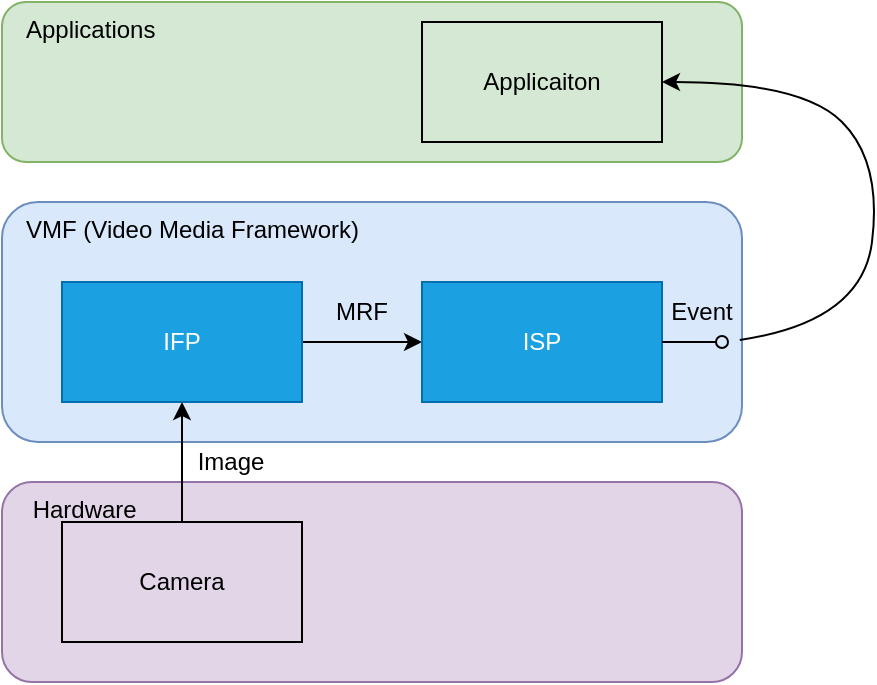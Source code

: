 <mxfile version="27.0.6">
  <diagram name="페이지-1" id="exu3FIwZ5ZwCyvEHKR3a">
    <mxGraphModel dx="1426" dy="785" grid="1" gridSize="10" guides="1" tooltips="1" connect="1" arrows="1" fold="1" page="1" pageScale="1" pageWidth="827" pageHeight="1169" math="0" shadow="0">
      <root>
        <mxCell id="0" />
        <mxCell id="1" parent="0" />
        <mxCell id="ttPjX5tKYpv54YNGO5y5-15" value="&amp;nbsp; &amp;nbsp; Hardware" style="rounded=1;whiteSpace=wrap;html=1;verticalAlign=top;align=left;fillColor=#e1d5e7;strokeColor=#9673a6;" vertex="1" parent="1">
          <mxGeometry x="70" y="460" width="370" height="100" as="geometry" />
        </mxCell>
        <mxCell id="ttPjX5tKYpv54YNGO5y5-13" value="&amp;nbsp; &amp;nbsp;Applications" style="rounded=1;whiteSpace=wrap;html=1;verticalAlign=top;align=left;fillColor=#d5e8d4;strokeColor=#82b366;" vertex="1" parent="1">
          <mxGeometry x="70" y="220" width="370" height="80" as="geometry" />
        </mxCell>
        <mxCell id="ttPjX5tKYpv54YNGO5y5-2" value="&amp;nbsp; &amp;nbsp;VMF (Video Media Framework)" style="rounded=1;whiteSpace=wrap;html=1;verticalAlign=top;align=left;fillColor=#dae8fc;strokeColor=#6c8ebf;" vertex="1" parent="1">
          <mxGeometry x="70" y="320" width="370" height="120" as="geometry" />
        </mxCell>
        <mxCell id="ttPjX5tKYpv54YNGO5y5-5" style="edgeStyle=orthogonalEdgeStyle;rounded=0;orthogonalLoop=1;jettySize=auto;html=1;exitX=1;exitY=0.5;exitDx=0;exitDy=0;entryX=0;entryY=0.5;entryDx=0;entryDy=0;" edge="1" parent="1" source="ttPjX5tKYpv54YNGO5y5-1" target="ttPjX5tKYpv54YNGO5y5-3">
          <mxGeometry relative="1" as="geometry" />
        </mxCell>
        <mxCell id="ttPjX5tKYpv54YNGO5y5-1" value="IFP" style="rounded=0;whiteSpace=wrap;html=1;fillColor=#1ba1e2;fontColor=#ffffff;strokeColor=#006EAF;" vertex="1" parent="1">
          <mxGeometry x="100" y="360" width="120" height="60" as="geometry" />
        </mxCell>
        <mxCell id="ttPjX5tKYpv54YNGO5y5-3" value="ISP" style="rounded=0;whiteSpace=wrap;html=1;fillColor=#1ba1e2;fontColor=#ffffff;strokeColor=#006EAF;" vertex="1" parent="1">
          <mxGeometry x="280" y="360" width="120" height="60" as="geometry" />
        </mxCell>
        <mxCell id="ttPjX5tKYpv54YNGO5y5-7" style="edgeStyle=orthogonalEdgeStyle;rounded=0;orthogonalLoop=1;jettySize=auto;html=1;exitX=0.5;exitY=0;exitDx=0;exitDy=0;entryX=0.5;entryY=1;entryDx=0;entryDy=0;" edge="1" parent="1" source="ttPjX5tKYpv54YNGO5y5-6" target="ttPjX5tKYpv54YNGO5y5-1">
          <mxGeometry relative="1" as="geometry" />
        </mxCell>
        <mxCell id="ttPjX5tKYpv54YNGO5y5-6" value="Camera" style="rounded=0;whiteSpace=wrap;html=1;fillColor=none;" vertex="1" parent="1">
          <mxGeometry x="100" y="480" width="120" height="60" as="geometry" />
        </mxCell>
        <mxCell id="ttPjX5tKYpv54YNGO5y5-10" value="" style="endArrow=none;html=1;rounded=0;startArrow=oval;startFill=0;entryX=1;entryY=0.5;entryDx=0;entryDy=0;" edge="1" parent="1" target="ttPjX5tKYpv54YNGO5y5-3">
          <mxGeometry width="50" height="50" relative="1" as="geometry">
            <mxPoint x="430" y="390" as="sourcePoint" />
            <mxPoint x="470" y="389.5" as="targetPoint" />
          </mxGeometry>
        </mxCell>
        <mxCell id="ttPjX5tKYpv54YNGO5y5-11" value="MRF" style="text;html=1;align=center;verticalAlign=middle;whiteSpace=wrap;rounded=0;" vertex="1" parent="1">
          <mxGeometry x="220" y="360" width="60" height="30" as="geometry" />
        </mxCell>
        <mxCell id="ttPjX5tKYpv54YNGO5y5-12" value="Applicaiton" style="rounded=0;whiteSpace=wrap;html=1;fillColor=none;" vertex="1" parent="1">
          <mxGeometry x="280" y="230" width="120" height="60" as="geometry" />
        </mxCell>
        <mxCell id="ttPjX5tKYpv54YNGO5y5-16" value="" style="curved=1;endArrow=classic;html=1;rounded=0;entryX=1;entryY=0.5;entryDx=0;entryDy=0;exitX=0.997;exitY=0.575;exitDx=0;exitDy=0;exitPerimeter=0;" edge="1" parent="1" source="ttPjX5tKYpv54YNGO5y5-2" target="ttPjX5tKYpv54YNGO5y5-12">
          <mxGeometry width="50" height="50" relative="1" as="geometry">
            <mxPoint x="450" y="390" as="sourcePoint" />
            <mxPoint x="460" y="270" as="targetPoint" />
            <Array as="points">
              <mxPoint x="500" y="380" />
              <mxPoint x="510" y="300" />
              <mxPoint x="470" y="260" />
            </Array>
          </mxGeometry>
        </mxCell>
        <mxCell id="ttPjX5tKYpv54YNGO5y5-17" value="Event" style="text;html=1;align=center;verticalAlign=middle;whiteSpace=wrap;rounded=0;" vertex="1" parent="1">
          <mxGeometry x="390" y="360" width="60" height="30" as="geometry" />
        </mxCell>
        <mxCell id="ttPjX5tKYpv54YNGO5y5-18" value="Image" style="text;html=1;align=center;verticalAlign=middle;whiteSpace=wrap;rounded=0;" vertex="1" parent="1">
          <mxGeometry x="150" y="430" width="69" height="39" as="geometry" />
        </mxCell>
      </root>
    </mxGraphModel>
  </diagram>
</mxfile>
